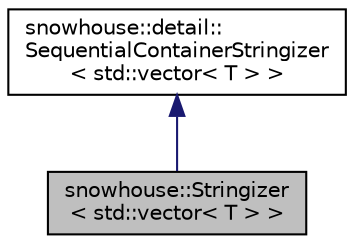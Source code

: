 digraph "snowhouse::Stringizer&lt; std::vector&lt; T &gt; &gt;"
{
 // INTERACTIVE_SVG=YES
  edge [fontname="Helvetica",fontsize="10",labelfontname="Helvetica",labelfontsize="10"];
  node [fontname="Helvetica",fontsize="10",shape=record];
  Node0 [label="snowhouse::Stringizer\l\< std::vector\< T \> \>",height=0.2,width=0.4,color="black", fillcolor="grey75", style="filled", fontcolor="black"];
  Node1 -> Node0 [dir="back",color="midnightblue",fontsize="10",style="solid",fontname="Helvetica"];
  Node1 [label="snowhouse::detail::\lSequentialContainerStringizer\l\< std::vector\< T \> \>",height=0.2,width=0.4,color="black", fillcolor="white", style="filled",URL="$structsnowhouse_1_1detail_1_1SequentialContainerStringizer.html"];
}

